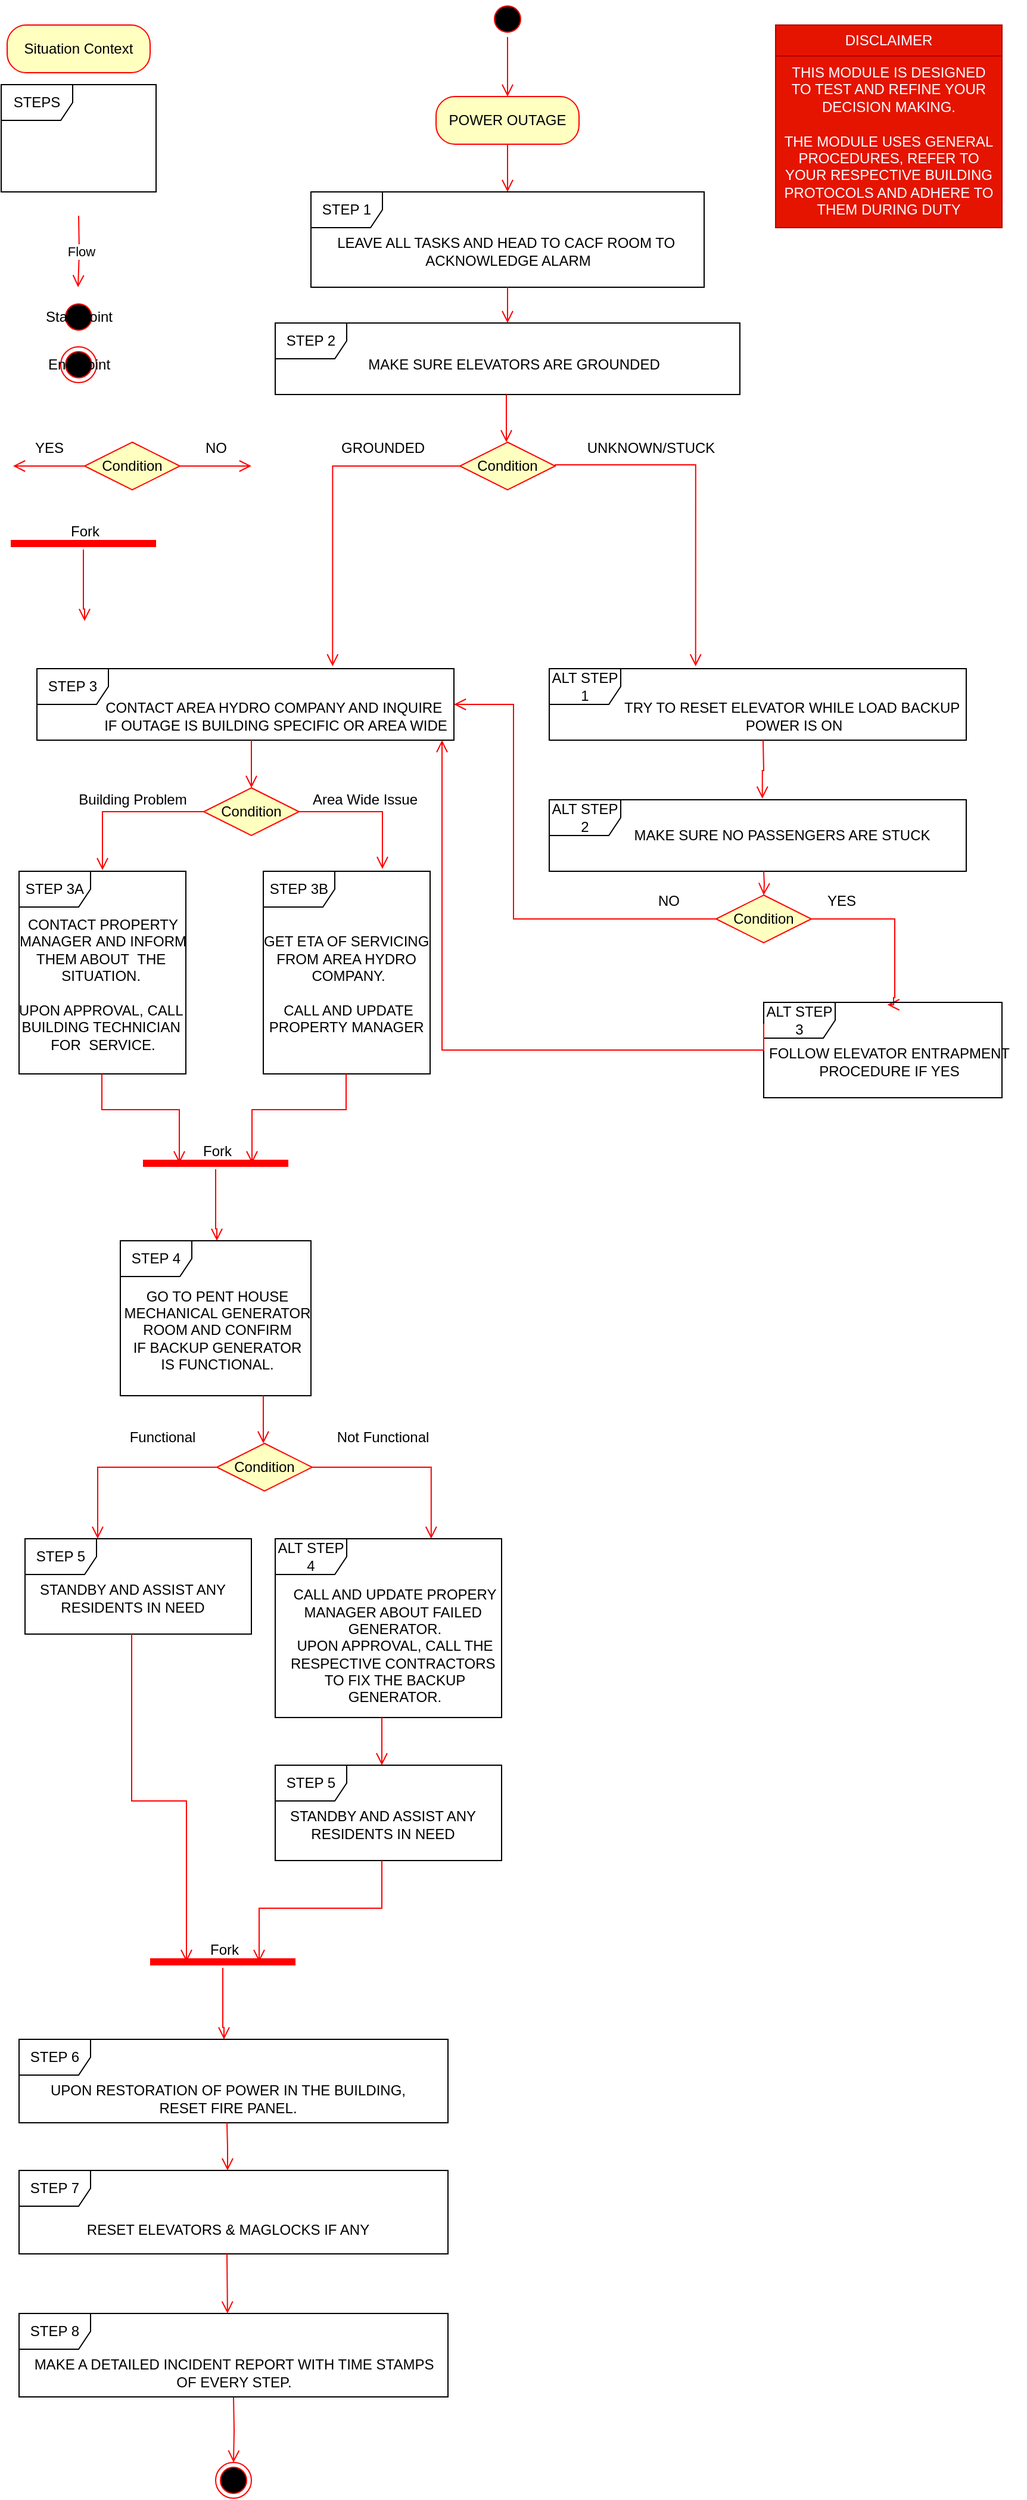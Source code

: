<mxfile version="21.6.6" type="github">
  <diagram id="a8VKY27_yZoFmaz0b4fs" name="Page-1">
    <mxGraphModel dx="1434" dy="796" grid="1" gridSize="10" guides="1" tooltips="1" connect="1" arrows="1" fold="1" page="1" pageScale="1" pageWidth="850" pageHeight="1100" math="0" shadow="0">
      <root>
        <mxCell id="0" />
        <mxCell id="1" parent="0" />
        <mxCell id="Zkci0tf9PSk8_MOkVYrh-1" value="" style="ellipse;html=1;shape=startState;fillColor=#000000;strokeColor=#ff0000;" vertex="1" parent="1">
          <mxGeometry x="410" width="30" height="30" as="geometry" />
        </mxCell>
        <mxCell id="Zkci0tf9PSk8_MOkVYrh-2" value="" style="edgeStyle=orthogonalEdgeStyle;html=1;verticalAlign=bottom;endArrow=open;endSize=8;strokeColor=#ff0000;rounded=0;" edge="1" parent="1" source="Zkci0tf9PSk8_MOkVYrh-1">
          <mxGeometry relative="1" as="geometry">
            <mxPoint x="425" y="80" as="targetPoint" />
          </mxGeometry>
        </mxCell>
        <mxCell id="Zkci0tf9PSk8_MOkVYrh-3" value="POWER OUTAGE" style="rounded=1;whiteSpace=wrap;html=1;arcSize=40;fontColor=#000000;fillColor=#ffffc0;strokeColor=#ff0000;" vertex="1" parent="1">
          <mxGeometry x="365" y="80" width="120" height="40" as="geometry" />
        </mxCell>
        <mxCell id="Zkci0tf9PSk8_MOkVYrh-4" value="" style="edgeStyle=orthogonalEdgeStyle;html=1;verticalAlign=bottom;endArrow=open;endSize=8;strokeColor=#ff0000;rounded=0;" edge="1" parent="1" source="Zkci0tf9PSk8_MOkVYrh-3">
          <mxGeometry relative="1" as="geometry">
            <mxPoint x="425" y="160" as="targetPoint" />
          </mxGeometry>
        </mxCell>
        <mxCell id="Zkci0tf9PSk8_MOkVYrh-5" value="Situation Context" style="rounded=1;whiteSpace=wrap;html=1;arcSize=40;fontColor=#000000;fillColor=#ffffc0;strokeColor=#ff0000;" vertex="1" parent="1">
          <mxGeometry x="5" y="20" width="120" height="40" as="geometry" />
        </mxCell>
        <mxCell id="Zkci0tf9PSk8_MOkVYrh-6" value="" style="edgeStyle=orthogonalEdgeStyle;html=1;verticalAlign=bottom;endArrow=open;endSize=8;strokeColor=#ff0000;rounded=0;" edge="1" parent="1">
          <mxGeometry relative="1" as="geometry">
            <mxPoint x="64.5" y="240" as="targetPoint" />
            <mxPoint x="65" y="180" as="sourcePoint" />
          </mxGeometry>
        </mxCell>
        <mxCell id="Zkci0tf9PSk8_MOkVYrh-7" value="Flow" style="edgeLabel;html=1;align=center;verticalAlign=middle;resizable=0;points=[];" vertex="1" connectable="0" parent="Zkci0tf9PSk8_MOkVYrh-6">
          <mxGeometry x="-0.333" y="3" relative="1" as="geometry">
            <mxPoint x="-2" y="10" as="offset" />
          </mxGeometry>
        </mxCell>
        <mxCell id="Zkci0tf9PSk8_MOkVYrh-8" value="Start Point" style="ellipse;html=1;shape=startState;fillColor=#000000;strokeColor=#ff0000;" vertex="1" parent="1">
          <mxGeometry x="50" y="250" width="30" height="30" as="geometry" />
        </mxCell>
        <mxCell id="Zkci0tf9PSk8_MOkVYrh-9" value="End Point" style="ellipse;html=1;shape=endState;fillColor=#000000;strokeColor=#ff0000;" vertex="1" parent="1">
          <mxGeometry x="50" y="290" width="30" height="30" as="geometry" />
        </mxCell>
        <mxCell id="Zkci0tf9PSk8_MOkVYrh-10" value="STEPS" style="shape=umlFrame;whiteSpace=wrap;html=1;pointerEvents=0;" vertex="1" parent="1">
          <mxGeometry y="70" width="130" height="90" as="geometry" />
        </mxCell>
        <mxCell id="Zkci0tf9PSk8_MOkVYrh-11" value="STEP 1" style="shape=umlFrame;whiteSpace=wrap;html=1;pointerEvents=0;" vertex="1" parent="1">
          <mxGeometry x="260" y="160" width="330" height="80" as="geometry" />
        </mxCell>
        <mxCell id="Zkci0tf9PSk8_MOkVYrh-12" value="LEAVE ALL TASKS AND HEAD TO CACF ROOM TO&amp;nbsp;&lt;br&gt;ACKNOWLEDGE ALARM" style="text;html=1;align=center;verticalAlign=middle;resizable=0;points=[];autosize=1;strokeColor=none;fillColor=none;" vertex="1" parent="1">
          <mxGeometry x="270" y="190" width="310" height="40" as="geometry" />
        </mxCell>
        <mxCell id="Zkci0tf9PSk8_MOkVYrh-13" value="STEP 2" style="shape=umlFrame;whiteSpace=wrap;html=1;pointerEvents=0;" vertex="1" parent="1">
          <mxGeometry x="230" y="270" width="390" height="60" as="geometry" />
        </mxCell>
        <mxCell id="Zkci0tf9PSk8_MOkVYrh-15" value="" style="edgeStyle=orthogonalEdgeStyle;html=1;verticalAlign=bottom;endArrow=open;endSize=8;strokeColor=#ff0000;rounded=0;" edge="1" parent="1">
          <mxGeometry relative="1" as="geometry">
            <mxPoint x="425" y="270" as="targetPoint" />
            <mxPoint x="425" y="240" as="sourcePoint" />
          </mxGeometry>
        </mxCell>
        <mxCell id="Zkci0tf9PSk8_MOkVYrh-18" value="" style="edgeStyle=orthogonalEdgeStyle;html=1;verticalAlign=bottom;endArrow=open;endSize=8;strokeColor=#ff0000;rounded=0;" edge="1" parent="1">
          <mxGeometry relative="1" as="geometry">
            <mxPoint x="424" y="370" as="targetPoint" />
            <mxPoint x="424" y="330" as="sourcePoint" />
          </mxGeometry>
        </mxCell>
        <mxCell id="Zkci0tf9PSk8_MOkVYrh-22" value="Condition" style="rhombus;whiteSpace=wrap;html=1;fontColor=#000000;fillColor=#ffffc0;strokeColor=#ff0000;" vertex="1" parent="1">
          <mxGeometry x="600" y="750" width="80" height="40" as="geometry" />
        </mxCell>
        <mxCell id="Zkci0tf9PSk8_MOkVYrh-23" value="" style="edgeStyle=orthogonalEdgeStyle;html=1;align=left;verticalAlign=bottom;endArrow=open;endSize=8;strokeColor=#ff0000;rounded=0;entryX=0.519;entryY=0.025;entryDx=0;entryDy=0;entryPerimeter=0;" edge="1" parent="1" source="Zkci0tf9PSk8_MOkVYrh-22" target="Zkci0tf9PSk8_MOkVYrh-59">
          <mxGeometry x="-0.048" y="20" relative="1" as="geometry">
            <mxPoint x="780" y="770" as="targetPoint" />
            <Array as="points">
              <mxPoint x="750" y="770" />
              <mxPoint x="750" y="836" />
              <mxPoint x="749" y="836" />
            </Array>
            <mxPoint as="offset" />
          </mxGeometry>
        </mxCell>
        <mxCell id="Zkci0tf9PSk8_MOkVYrh-24" value="" style="edgeStyle=orthogonalEdgeStyle;html=1;align=left;verticalAlign=top;endArrow=open;endSize=8;strokeColor=#ff0000;rounded=0;exitX=0;exitY=0.5;exitDx=0;exitDy=0;" edge="1" parent="1" source="Zkci0tf9PSk8_MOkVYrh-22" target="Zkci0tf9PSk8_MOkVYrh-51">
          <mxGeometry x="0.2" y="60" relative="1" as="geometry">
            <mxPoint x="530" y="840" as="targetPoint" />
            <mxPoint x="641" y="790" as="sourcePoint" />
            <Array as="points">
              <mxPoint x="430" y="770" />
              <mxPoint x="430" y="590" />
            </Array>
            <mxPoint as="offset" />
          </mxGeometry>
        </mxCell>
        <mxCell id="Zkci0tf9PSk8_MOkVYrh-25" value="YES" style="text;html=1;align=center;verticalAlign=middle;resizable=0;points=[];autosize=1;strokeColor=none;fillColor=none;" vertex="1" parent="1">
          <mxGeometry x="680" y="740" width="50" height="30" as="geometry" />
        </mxCell>
        <mxCell id="Zkci0tf9PSk8_MOkVYrh-26" value="DISCLAIMER" style="swimlane;fontStyle=0;childLayout=stackLayout;horizontal=1;startSize=26;fillColor=#e51400;horizontalStack=0;resizeParent=1;resizeParentMax=0;resizeLast=0;collapsible=1;marginBottom=0;whiteSpace=wrap;html=1;fontColor=#ffffff;strokeColor=#B20000;" vertex="1" parent="1">
          <mxGeometry x="650" y="20" width="190" height="170" as="geometry" />
        </mxCell>
        <mxCell id="Zkci0tf9PSk8_MOkVYrh-27" value="THIS MODULE IS DESIGNED TO TEST AND REFINE YOUR DECISION MAKING. &lt;br&gt;&lt;br&gt;THE MODULE USES GENERAL PROCEDURES, REFER TO YOUR RESPECTIVE BUILDING PROTOCOLS AND ADHERE TO THEM DURING DUTY" style="text;strokeColor=#B20000;fillColor=#e51400;align=center;verticalAlign=top;spacingLeft=4;spacingRight=4;overflow=hidden;rotatable=0;points=[[0,0.5],[1,0.5]];portConstraint=eastwest;whiteSpace=wrap;html=1;fontColor=#ffffff;" vertex="1" parent="Zkci0tf9PSk8_MOkVYrh-26">
          <mxGeometry y="26" width="190" height="144" as="geometry" />
        </mxCell>
        <mxCell id="Zkci0tf9PSk8_MOkVYrh-29" value="" style="shape=line;html=1;strokeWidth=6;strokeColor=#ff0000;" vertex="1" parent="1">
          <mxGeometry x="8" y="450" width="122" height="10" as="geometry" />
        </mxCell>
        <mxCell id="Zkci0tf9PSk8_MOkVYrh-30" value="" style="edgeStyle=orthogonalEdgeStyle;html=1;verticalAlign=bottom;endArrow=open;endSize=8;strokeColor=#ff0000;rounded=0;" edge="1" parent="1" source="Zkci0tf9PSk8_MOkVYrh-29">
          <mxGeometry relative="1" as="geometry">
            <mxPoint x="70" y="520" as="targetPoint" />
            <Array as="points">
              <mxPoint x="69" y="510" />
              <mxPoint x="70" y="510" />
            </Array>
          </mxGeometry>
        </mxCell>
        <mxCell id="Zkci0tf9PSk8_MOkVYrh-31" value="Fork" style="text;html=1;align=center;verticalAlign=middle;resizable=0;points=[];autosize=1;strokeColor=none;fillColor=none;" vertex="1" parent="1">
          <mxGeometry x="45" y="430" width="50" height="30" as="geometry" />
        </mxCell>
        <mxCell id="Zkci0tf9PSk8_MOkVYrh-38" value="" style="edgeStyle=orthogonalEdgeStyle;html=1;verticalAlign=bottom;endArrow=open;endSize=8;strokeColor=#ff0000;rounded=0;" edge="1" parent="1" target="Zkci0tf9PSk8_MOkVYrh-39">
          <mxGeometry relative="1" as="geometry">
            <mxPoint x="195" y="2080" as="targetPoint" />
            <mxPoint x="195.0" y="2010" as="sourcePoint" />
          </mxGeometry>
        </mxCell>
        <mxCell id="Zkci0tf9PSk8_MOkVYrh-39" value="" style="ellipse;html=1;shape=endState;fillColor=#000000;strokeColor=#ff0000;" vertex="1" parent="1">
          <mxGeometry x="180" y="2065" width="30" height="30" as="geometry" />
        </mxCell>
        <mxCell id="Zkci0tf9PSk8_MOkVYrh-40" value="MAKE A DETAILED INCIDENT REPORT WITH TIME STAMPS &lt;br&gt;OF EVERY STEP." style="text;html=1;align=center;verticalAlign=middle;resizable=0;points=[];autosize=1;strokeColor=none;fillColor=none;" vertex="1" parent="1">
          <mxGeometry x="15" y="1970" width="360" height="40" as="geometry" />
        </mxCell>
        <mxCell id="Zkci0tf9PSk8_MOkVYrh-41" value="STEP 8" style="shape=umlFrame;whiteSpace=wrap;html=1;pointerEvents=0;" vertex="1" parent="1">
          <mxGeometry x="15" y="1940" width="360" height="70" as="geometry" />
        </mxCell>
        <mxCell id="Zkci0tf9PSk8_MOkVYrh-42" value="MAKE SURE ELEVATORS ARE GROUNDED" style="text;html=1;align=center;verticalAlign=middle;resizable=0;points=[];autosize=1;strokeColor=none;fillColor=none;" vertex="1" parent="1">
          <mxGeometry x="295" y="290" width="270" height="30" as="geometry" />
        </mxCell>
        <mxCell id="Zkci0tf9PSk8_MOkVYrh-43" value="Condition" style="rhombus;whiteSpace=wrap;html=1;fontColor=#000000;fillColor=#ffffc0;strokeColor=#ff0000;" vertex="1" parent="1">
          <mxGeometry x="385" y="370" width="80" height="40" as="geometry" />
        </mxCell>
        <mxCell id="Zkci0tf9PSk8_MOkVYrh-44" value="" style="edgeStyle=orthogonalEdgeStyle;html=1;align=left;verticalAlign=bottom;endArrow=open;endSize=8;strokeColor=#ff0000;rounded=0;entryX=0.351;entryY=-0.033;entryDx=0;entryDy=0;entryPerimeter=0;exitX=1;exitY=0.5;exitDx=0;exitDy=0;" edge="1" parent="1" source="Zkci0tf9PSk8_MOkVYrh-43" target="Zkci0tf9PSk8_MOkVYrh-53">
          <mxGeometry x="-0.568" relative="1" as="geometry">
            <mxPoint x="650" y="560" as="targetPoint" />
            <mxPoint x="474.75" y="388.98" as="sourcePoint" />
            <Array as="points">
              <mxPoint x="465" y="389" />
              <mxPoint x="583" y="389" />
            </Array>
            <mxPoint as="offset" />
          </mxGeometry>
        </mxCell>
        <mxCell id="Zkci0tf9PSk8_MOkVYrh-45" value="" style="edgeStyle=orthogonalEdgeStyle;html=1;align=left;verticalAlign=top;endArrow=open;endSize=8;strokeColor=#ff0000;rounded=0;entryX=0.709;entryY=-0.033;entryDx=0;entryDy=0;entryPerimeter=0;" edge="1" parent="1" target="Zkci0tf9PSk8_MOkVYrh-51">
          <mxGeometry x="0.2" y="60" relative="1" as="geometry">
            <mxPoint x="230" y="510" as="targetPoint" />
            <mxPoint x="385" y="390" as="sourcePoint" />
            <Array as="points">
              <mxPoint x="278" y="390" />
            </Array>
            <mxPoint as="offset" />
          </mxGeometry>
        </mxCell>
        <mxCell id="Zkci0tf9PSk8_MOkVYrh-46" value="GROUNDED" style="text;html=1;align=center;verticalAlign=middle;resizable=0;points=[];autosize=1;strokeColor=none;fillColor=none;" vertex="1" parent="1">
          <mxGeometry x="275" y="360" width="90" height="30" as="geometry" />
        </mxCell>
        <mxCell id="Zkci0tf9PSk8_MOkVYrh-51" value="STEP 3" style="shape=umlFrame;whiteSpace=wrap;html=1;pointerEvents=0;" vertex="1" parent="1">
          <mxGeometry x="30" y="560" width="350" height="60" as="geometry" />
        </mxCell>
        <mxCell id="Zkci0tf9PSk8_MOkVYrh-52" value="CONTACT AREA HYDRO COMPANY AND INQUIRE&amp;nbsp;&lt;br&gt;IF OUTAGE IS BUILDING SPECIFIC OR AREA WIDE" style="text;html=1;align=center;verticalAlign=middle;resizable=0;points=[];autosize=1;strokeColor=none;fillColor=none;" vertex="1" parent="1">
          <mxGeometry x="75" y="580" width="310" height="40" as="geometry" />
        </mxCell>
        <mxCell id="Zkci0tf9PSk8_MOkVYrh-53" value="ALT STEP 1" style="shape=umlFrame;whiteSpace=wrap;html=1;pointerEvents=0;" vertex="1" parent="1">
          <mxGeometry x="460" y="560" width="350" height="60" as="geometry" />
        </mxCell>
        <mxCell id="Zkci0tf9PSk8_MOkVYrh-54" value="TRY TO RESET ELEVATOR WHILE LOAD BACKUP&amp;nbsp;&lt;br&gt;POWER IS ON" style="text;html=1;align=center;verticalAlign=middle;resizable=0;points=[];autosize=1;strokeColor=none;fillColor=none;" vertex="1" parent="1">
          <mxGeometry x="510" y="580" width="310" height="40" as="geometry" />
        </mxCell>
        <mxCell id="Zkci0tf9PSk8_MOkVYrh-55" value="UNKNOWN/STUCK" style="text;html=1;align=center;verticalAlign=middle;resizable=0;points=[];autosize=1;strokeColor=none;fillColor=none;" vertex="1" parent="1">
          <mxGeometry x="480" y="360" width="130" height="30" as="geometry" />
        </mxCell>
        <mxCell id="Zkci0tf9PSk8_MOkVYrh-56" value="ALT STEP 2" style="shape=umlFrame;whiteSpace=wrap;html=1;pointerEvents=0;" vertex="1" parent="1">
          <mxGeometry x="460" y="670" width="350" height="60" as="geometry" />
        </mxCell>
        <mxCell id="Zkci0tf9PSk8_MOkVYrh-57" value="MAKE SURE NO PASSENGERS ARE STUCK" style="text;html=1;align=center;verticalAlign=middle;resizable=0;points=[];autosize=1;strokeColor=none;fillColor=none;" vertex="1" parent="1">
          <mxGeometry x="520" y="685" width="270" height="30" as="geometry" />
        </mxCell>
        <mxCell id="Zkci0tf9PSk8_MOkVYrh-59" value="ALT STEP 3" style="shape=umlFrame;whiteSpace=wrap;html=1;pointerEvents=0;" vertex="1" parent="1">
          <mxGeometry x="640" y="840" width="200" height="80" as="geometry" />
        </mxCell>
        <mxCell id="Zkci0tf9PSk8_MOkVYrh-60" value="&lt;font style=&quot;font-size: 12px;&quot;&gt;FOLLOW ELEVATOR ENTRAPMENT &lt;br&gt;PROCEDURE IF YES&lt;/font&gt;" style="text;html=1;align=center;verticalAlign=middle;resizable=0;points=[];autosize=1;strokeColor=none;fillColor=none;" vertex="1" parent="1">
          <mxGeometry x="630" y="870" width="230" height="40" as="geometry" />
        </mxCell>
        <mxCell id="Zkci0tf9PSk8_MOkVYrh-64" value="NO" style="text;html=1;align=center;verticalAlign=middle;resizable=0;points=[];autosize=1;strokeColor=none;fillColor=none;" vertex="1" parent="1">
          <mxGeometry x="540" y="740" width="40" height="30" as="geometry" />
        </mxCell>
        <mxCell id="Zkci0tf9PSk8_MOkVYrh-66" value="" style="edgeStyle=orthogonalEdgeStyle;html=1;align=left;verticalAlign=top;endArrow=open;endSize=8;strokeColor=#ff0000;rounded=0;exitX=0;exitY=0.225;exitDx=0;exitDy=0;exitPerimeter=0;" edge="1" parent="1" source="Zkci0tf9PSk8_MOkVYrh-59" target="Zkci0tf9PSk8_MOkVYrh-51">
          <mxGeometry x="0.2" y="60" relative="1" as="geometry">
            <mxPoint x="350" y="650" as="targetPoint" />
            <mxPoint x="590" y="880" as="sourcePoint" />
            <Array as="points">
              <mxPoint x="640" y="880" />
              <mxPoint x="370" y="880" />
            </Array>
            <mxPoint as="offset" />
          </mxGeometry>
        </mxCell>
        <mxCell id="Zkci0tf9PSk8_MOkVYrh-67" value="" style="edgeStyle=orthogonalEdgeStyle;html=1;verticalAlign=bottom;endArrow=open;endSize=8;strokeColor=#ff0000;rounded=0;entryX=0.511;entryY=-0.017;entryDx=0;entryDy=0;entryPerimeter=0;" edge="1" parent="1" target="Zkci0tf9PSk8_MOkVYrh-56">
          <mxGeometry relative="1" as="geometry">
            <mxPoint x="639.5" y="650" as="targetPoint" />
            <mxPoint x="639.5" y="620" as="sourcePoint" />
          </mxGeometry>
        </mxCell>
        <mxCell id="Zkci0tf9PSk8_MOkVYrh-72" value="" style="edgeStyle=orthogonalEdgeStyle;html=1;verticalAlign=bottom;endArrow=open;endSize=8;strokeColor=#ff0000;rounded=0;" edge="1" parent="1">
          <mxGeometry relative="1" as="geometry">
            <mxPoint x="640" y="750" as="targetPoint" />
            <mxPoint x="640" y="730" as="sourcePoint" />
          </mxGeometry>
        </mxCell>
        <mxCell id="Zkci0tf9PSk8_MOkVYrh-73" value="" style="edgeStyle=orthogonalEdgeStyle;html=1;verticalAlign=bottom;endArrow=open;endSize=8;strokeColor=#ff0000;rounded=0;" edge="1" parent="1">
          <mxGeometry relative="1" as="geometry">
            <mxPoint x="210" y="660" as="targetPoint" />
            <mxPoint x="210" y="620" as="sourcePoint" />
          </mxGeometry>
        </mxCell>
        <mxCell id="Zkci0tf9PSk8_MOkVYrh-74" value="Condition" style="rhombus;whiteSpace=wrap;html=1;fontColor=#000000;fillColor=#ffffc0;strokeColor=#ff0000;" vertex="1" parent="1">
          <mxGeometry x="70" y="370" width="80" height="40" as="geometry" />
        </mxCell>
        <mxCell id="Zkci0tf9PSk8_MOkVYrh-75" value="" style="edgeStyle=orthogonalEdgeStyle;html=1;align=left;verticalAlign=bottom;endArrow=open;endSize=8;strokeColor=#ff0000;rounded=0;" edge="1" parent="1" source="Zkci0tf9PSk8_MOkVYrh-74">
          <mxGeometry x="-0.255" y="10" relative="1" as="geometry">
            <mxPoint x="210" y="390" as="targetPoint" />
            <mxPoint as="offset" />
          </mxGeometry>
        </mxCell>
        <mxCell id="Zkci0tf9PSk8_MOkVYrh-76" value="" style="edgeStyle=orthogonalEdgeStyle;html=1;align=left;verticalAlign=top;endArrow=open;endSize=8;strokeColor=#ff0000;rounded=0;" edge="1" parent="1">
          <mxGeometry x="0.2" y="60" relative="1" as="geometry">
            <mxPoint x="10" y="390" as="targetPoint" />
            <mxPoint x="70" y="390" as="sourcePoint" />
            <Array as="points">
              <mxPoint x="70" y="390" />
              <mxPoint x="70" y="390" />
            </Array>
            <mxPoint as="offset" />
          </mxGeometry>
        </mxCell>
        <mxCell id="Zkci0tf9PSk8_MOkVYrh-77" value="YES" style="text;html=1;align=center;verticalAlign=middle;resizable=0;points=[];autosize=1;strokeColor=none;fillColor=none;" vertex="1" parent="1">
          <mxGeometry x="15" y="360" width="50" height="30" as="geometry" />
        </mxCell>
        <mxCell id="Zkci0tf9PSk8_MOkVYrh-78" value="NO" style="text;html=1;align=center;verticalAlign=middle;resizable=0;points=[];autosize=1;strokeColor=none;fillColor=none;" vertex="1" parent="1">
          <mxGeometry x="160" y="360" width="40" height="30" as="geometry" />
        </mxCell>
        <mxCell id="Zkci0tf9PSk8_MOkVYrh-79" value="Condition" style="rhombus;whiteSpace=wrap;html=1;fontColor=#000000;fillColor=#ffffc0;strokeColor=#ff0000;" vertex="1" parent="1">
          <mxGeometry x="170" y="660" width="80" height="40" as="geometry" />
        </mxCell>
        <mxCell id="Zkci0tf9PSk8_MOkVYrh-80" value="" style="edgeStyle=orthogonalEdgeStyle;html=1;align=left;verticalAlign=bottom;endArrow=open;endSize=8;strokeColor=#ff0000;rounded=0;entryX=0.714;entryY=-0.012;entryDx=0;entryDy=0;entryPerimeter=0;" edge="1" parent="1" source="Zkci0tf9PSk8_MOkVYrh-79" target="Zkci0tf9PSk8_MOkVYrh-88">
          <mxGeometry x="-0.255" y="10" relative="1" as="geometry">
            <mxPoint x="320" y="680" as="targetPoint" />
            <mxPoint as="offset" />
            <Array as="points">
              <mxPoint x="320" y="680" />
            </Array>
          </mxGeometry>
        </mxCell>
        <mxCell id="Zkci0tf9PSk8_MOkVYrh-81" value="" style="edgeStyle=orthogonalEdgeStyle;html=1;align=left;verticalAlign=top;endArrow=open;endSize=8;strokeColor=#ff0000;rounded=0;entryX=0.5;entryY=-0.006;entryDx=0;entryDy=0;entryPerimeter=0;" edge="1" parent="1" target="Zkci0tf9PSk8_MOkVYrh-84">
          <mxGeometry x="0.2" y="60" relative="1" as="geometry">
            <mxPoint x="80" y="680" as="targetPoint" />
            <mxPoint x="170" y="680" as="sourcePoint" />
            <Array as="points">
              <mxPoint x="85" y="680" />
            </Array>
            <mxPoint as="offset" />
          </mxGeometry>
        </mxCell>
        <mxCell id="Zkci0tf9PSk8_MOkVYrh-82" value="Building Problem" style="text;html=1;align=center;verticalAlign=middle;resizable=0;points=[];autosize=1;strokeColor=none;fillColor=none;" vertex="1" parent="1">
          <mxGeometry x="55" y="655" width="110" height="30" as="geometry" />
        </mxCell>
        <mxCell id="Zkci0tf9PSk8_MOkVYrh-83" value="Area Wide Issue" style="text;html=1;align=center;verticalAlign=middle;resizable=0;points=[];autosize=1;strokeColor=none;fillColor=none;" vertex="1" parent="1">
          <mxGeometry x="250" y="655" width="110" height="30" as="geometry" />
        </mxCell>
        <mxCell id="Zkci0tf9PSk8_MOkVYrh-84" value="STEP 3A" style="shape=umlFrame;whiteSpace=wrap;html=1;pointerEvents=0;" vertex="1" parent="1">
          <mxGeometry x="15" y="730" width="140" height="170" as="geometry" />
        </mxCell>
        <mxCell id="Zkci0tf9PSk8_MOkVYrh-88" value="STEP 3B" style="shape=umlFrame;whiteSpace=wrap;html=1;pointerEvents=0;" vertex="1" parent="1">
          <mxGeometry x="220" y="730" width="140" height="170" as="geometry" />
        </mxCell>
        <mxCell id="Zkci0tf9PSk8_MOkVYrh-89" value="&lt;div&gt;CONTACT PROPERTY&lt;/div&gt;&lt;div&gt;&amp;nbsp;MANAGER&amp;nbsp;&lt;span style=&quot;background-color: initial;&quot;&gt;AND INFORM&amp;nbsp;&lt;/span&gt;&lt;/div&gt;&lt;div&gt;THEM ABOUT&amp;nbsp;&amp;nbsp;&lt;span style=&quot;background-color: initial;&quot;&gt;THE&amp;nbsp;&lt;/span&gt;&lt;/div&gt;&lt;div&gt;&lt;span style=&quot;background-color: initial;&quot;&gt;SITUATION.&amp;nbsp;&lt;/span&gt;&lt;/div&gt;&lt;div&gt;&lt;br&gt;&lt;/div&gt;&lt;div&gt;UPON APPROVAL, CALL&amp;nbsp;&lt;/div&gt;&lt;div&gt;BUILDING TECHNICIAN&amp;nbsp;&lt;/div&gt;&lt;div&gt;FOR&amp;nbsp;&amp;nbsp;&lt;span style=&quot;background-color: initial;&quot;&gt;SERVICE.&lt;/span&gt;&lt;/div&gt;" style="text;html=1;align=center;verticalAlign=middle;resizable=0;points=[];autosize=1;strokeColor=none;fillColor=none;" vertex="1" parent="1">
          <mxGeometry y="760" width="170" height="130" as="geometry" />
        </mxCell>
        <mxCell id="Zkci0tf9PSk8_MOkVYrh-90" value="&lt;div&gt;GET ETA OF SERVICING&amp;nbsp;&lt;/div&gt;&lt;div&gt;FROM&amp;nbsp;&lt;span style=&quot;background-color: initial;&quot;&gt;AREA HYDRO&amp;nbsp;&lt;/span&gt;&lt;/div&gt;&lt;div&gt;&lt;span style=&quot;background-color: initial;&quot;&gt;COMPANY.&lt;/span&gt;&lt;/div&gt;&lt;div&gt;&lt;br&gt;&lt;/div&gt;&lt;div&gt;CALL AND UPDATE&lt;/div&gt;&lt;div&gt;&amp;nbsp;PROPERTY&amp;nbsp;&lt;span style=&quot;background-color: initial;&quot;&gt;MANAGER&amp;nbsp;&amp;nbsp;&lt;/span&gt;&lt;/div&gt;" style="text;html=1;align=center;verticalAlign=middle;resizable=0;points=[];autosize=1;strokeColor=none;fillColor=none;" vertex="1" parent="1">
          <mxGeometry x="206" y="775" width="170" height="100" as="geometry" />
        </mxCell>
        <mxCell id="Zkci0tf9PSk8_MOkVYrh-94" value="" style="shape=line;html=1;strokeWidth=6;strokeColor=#ff0000;" vertex="1" parent="1">
          <mxGeometry x="119" y="970" width="122" height="10" as="geometry" />
        </mxCell>
        <mxCell id="Zkci0tf9PSk8_MOkVYrh-95" value="" style="edgeStyle=orthogonalEdgeStyle;html=1;verticalAlign=bottom;endArrow=open;endSize=8;strokeColor=#ff0000;rounded=0;" edge="1" parent="1" source="Zkci0tf9PSk8_MOkVYrh-94">
          <mxGeometry relative="1" as="geometry">
            <mxPoint x="181" y="1040" as="targetPoint" />
            <Array as="points">
              <mxPoint x="180" y="1030" />
              <mxPoint x="181" y="1030" />
            </Array>
          </mxGeometry>
        </mxCell>
        <mxCell id="Zkci0tf9PSk8_MOkVYrh-96" value="Fork" style="text;html=1;align=center;verticalAlign=middle;resizable=0;points=[];autosize=1;strokeColor=none;fillColor=none;" vertex="1" parent="1">
          <mxGeometry x="156" y="950" width="50" height="30" as="geometry" />
        </mxCell>
        <mxCell id="Zkci0tf9PSk8_MOkVYrh-97" value="" style="edgeStyle=orthogonalEdgeStyle;html=1;verticalAlign=bottom;endArrow=open;endSize=8;strokeColor=#ff0000;rounded=0;entryX=0.25;entryY=0.5;entryDx=0;entryDy=0;entryPerimeter=0;" edge="1" parent="1" target="Zkci0tf9PSk8_MOkVYrh-94">
          <mxGeometry relative="1" as="geometry">
            <mxPoint x="84.5" y="930" as="targetPoint" />
            <mxPoint x="84.5" y="900" as="sourcePoint" />
            <Array as="points">
              <mxPoint x="85" y="930" />
              <mxPoint x="150" y="930" />
            </Array>
          </mxGeometry>
        </mxCell>
        <mxCell id="Zkci0tf9PSk8_MOkVYrh-98" value="" style="edgeStyle=orthogonalEdgeStyle;html=1;verticalAlign=bottom;endArrow=open;endSize=8;strokeColor=#ff0000;rounded=0;entryX=0.75;entryY=0.5;entryDx=0;entryDy=0;entryPerimeter=0;" edge="1" parent="1" target="Zkci0tf9PSk8_MOkVYrh-94">
          <mxGeometry relative="1" as="geometry">
            <mxPoint x="289.5" y="930" as="targetPoint" />
            <mxPoint x="289.5" y="900" as="sourcePoint" />
            <Array as="points">
              <mxPoint x="290" y="930" />
              <mxPoint x="211" y="930" />
            </Array>
          </mxGeometry>
        </mxCell>
        <mxCell id="Zkci0tf9PSk8_MOkVYrh-99" value="STEP 4" style="shape=umlFrame;whiteSpace=wrap;html=1;pointerEvents=0;" vertex="1" parent="1">
          <mxGeometry x="100" y="1040" width="160" height="130" as="geometry" />
        </mxCell>
        <mxCell id="Zkci0tf9PSk8_MOkVYrh-100" value="&lt;div&gt;GO TO PENT HOUSE&lt;/div&gt;&lt;div&gt;MECHANICAL GENERATOR&lt;/div&gt;&lt;div&gt;ROOM AND CONFIRM&lt;/div&gt;&lt;div&gt;IF BACKUP GENERATOR&lt;/div&gt;&lt;div&gt;IS FUNCTIONAL.&lt;/div&gt;" style="text;html=1;align=center;verticalAlign=middle;resizable=0;points=[];autosize=1;strokeColor=none;fillColor=none;" vertex="1" parent="1">
          <mxGeometry x="91" y="1070" width="180" height="90" as="geometry" />
        </mxCell>
        <mxCell id="Zkci0tf9PSk8_MOkVYrh-106" value="Condition" style="rhombus;whiteSpace=wrap;html=1;fontColor=#000000;fillColor=#ffffc0;strokeColor=#ff0000;" vertex="1" parent="1">
          <mxGeometry x="181" y="1210" width="80" height="40" as="geometry" />
        </mxCell>
        <mxCell id="Zkci0tf9PSk8_MOkVYrh-107" value="" style="edgeStyle=orthogonalEdgeStyle;html=1;align=left;verticalAlign=bottom;endArrow=open;endSize=8;strokeColor=#ff0000;rounded=0;entryX=0.689;entryY=0;entryDx=0;entryDy=0;entryPerimeter=0;" edge="1" parent="1" source="Zkci0tf9PSk8_MOkVYrh-106" target="Zkci0tf9PSk8_MOkVYrh-113">
          <mxGeometry x="-0.255" y="10" relative="1" as="geometry">
            <mxPoint x="360" y="1230" as="targetPoint" />
            <mxPoint as="offset" />
            <Array as="points">
              <mxPoint x="361" y="1230" />
            </Array>
          </mxGeometry>
        </mxCell>
        <mxCell id="Zkci0tf9PSk8_MOkVYrh-108" value="" style="edgeStyle=orthogonalEdgeStyle;html=1;align=left;verticalAlign=top;endArrow=open;endSize=8;strokeColor=#ff0000;rounded=0;entryX=0.321;entryY=0;entryDx=0;entryDy=0;entryPerimeter=0;" edge="1" parent="1" target="Zkci0tf9PSk8_MOkVYrh-115">
          <mxGeometry x="0.2" y="60" relative="1" as="geometry">
            <mxPoint x="90" y="1230" as="targetPoint" />
            <mxPoint x="181" y="1230" as="sourcePoint" />
            <Array as="points">
              <mxPoint x="81" y="1230" />
            </Array>
            <mxPoint as="offset" />
          </mxGeometry>
        </mxCell>
        <mxCell id="Zkci0tf9PSk8_MOkVYrh-109" value="Functional" style="text;html=1;align=center;verticalAlign=middle;resizable=0;points=[];autosize=1;strokeColor=none;fillColor=none;" vertex="1" parent="1">
          <mxGeometry x="95" y="1190" width="80" height="30" as="geometry" />
        </mxCell>
        <mxCell id="Zkci0tf9PSk8_MOkVYrh-110" value="Not Functional" style="text;html=1;align=center;verticalAlign=middle;resizable=0;points=[];autosize=1;strokeColor=none;fillColor=none;" vertex="1" parent="1">
          <mxGeometry x="270" y="1190" width="100" height="30" as="geometry" />
        </mxCell>
        <mxCell id="Zkci0tf9PSk8_MOkVYrh-111" value="" style="edgeStyle=orthogonalEdgeStyle;html=1;verticalAlign=bottom;endArrow=open;endSize=8;strokeColor=#ff0000;rounded=0;" edge="1" parent="1">
          <mxGeometry relative="1" as="geometry">
            <mxPoint x="220" y="1210" as="targetPoint" />
            <mxPoint x="220" y="1170" as="sourcePoint" />
          </mxGeometry>
        </mxCell>
        <mxCell id="Zkci0tf9PSk8_MOkVYrh-113" value="ALT STEP 4" style="shape=umlFrame;whiteSpace=wrap;html=1;pointerEvents=0;" vertex="1" parent="1">
          <mxGeometry x="230" y="1290" width="190" height="150" as="geometry" />
        </mxCell>
        <mxCell id="Zkci0tf9PSk8_MOkVYrh-114" value="&lt;span style=&quot;&quot;&gt;CALL AND UPDATE PROPERY &lt;br&gt;MANAGER ABOUT FAILED&amp;nbsp;&lt;br&gt;GENERATOR.&lt;br&gt;UPON APPROVAL, CALL THE&lt;br&gt;RESPECTIVE CONTRACTORS&amp;nbsp;&lt;br&gt;TO FIX THE BACKUP &lt;br&gt;GENERATOR.&lt;br&gt;&lt;/span&gt;" style="text;html=1;align=center;verticalAlign=middle;resizable=0;points=[];autosize=1;strokeColor=none;fillColor=none;" vertex="1" parent="1">
          <mxGeometry x="230" y="1325" width="200" height="110" as="geometry" />
        </mxCell>
        <mxCell id="Zkci0tf9PSk8_MOkVYrh-115" value="STEP 5" style="shape=umlFrame;whiteSpace=wrap;html=1;pointerEvents=0;" vertex="1" parent="1">
          <mxGeometry x="20" y="1290" width="190" height="80" as="geometry" />
        </mxCell>
        <mxCell id="Zkci0tf9PSk8_MOkVYrh-116" value="&lt;span style=&quot;&quot;&gt;STANDBY AND ASSIST ANY&lt;br&gt;RESIDENTS IN NEED&lt;br&gt;&lt;/span&gt;" style="text;html=1;align=center;verticalAlign=middle;resizable=0;points=[];autosize=1;strokeColor=none;fillColor=none;" vertex="1" parent="1">
          <mxGeometry x="20" y="1320" width="180" height="40" as="geometry" />
        </mxCell>
        <mxCell id="Zkci0tf9PSk8_MOkVYrh-117" value="STEP 5" style="shape=umlFrame;whiteSpace=wrap;html=1;pointerEvents=0;" vertex="1" parent="1">
          <mxGeometry x="230" y="1480" width="190" height="80" as="geometry" />
        </mxCell>
        <mxCell id="Zkci0tf9PSk8_MOkVYrh-118" value="&lt;span style=&quot;&quot;&gt;STANDBY AND ASSIST ANY&lt;br&gt;RESIDENTS IN NEED&lt;br&gt;&lt;/span&gt;" style="text;html=1;align=center;verticalAlign=middle;resizable=0;points=[];autosize=1;strokeColor=none;fillColor=none;" vertex="1" parent="1">
          <mxGeometry x="230" y="1510" width="180" height="40" as="geometry" />
        </mxCell>
        <mxCell id="Zkci0tf9PSk8_MOkVYrh-119" value="" style="edgeStyle=orthogonalEdgeStyle;html=1;verticalAlign=bottom;endArrow=open;endSize=8;strokeColor=#ff0000;rounded=0;" edge="1" parent="1">
          <mxGeometry relative="1" as="geometry">
            <mxPoint x="319.5" y="1480" as="targetPoint" />
            <mxPoint x="319.5" y="1440" as="sourcePoint" />
          </mxGeometry>
        </mxCell>
        <mxCell id="Zkci0tf9PSk8_MOkVYrh-124" value="" style="shape=line;html=1;strokeWidth=6;strokeColor=#ff0000;" vertex="1" parent="1">
          <mxGeometry x="125" y="1640" width="122" height="10" as="geometry" />
        </mxCell>
        <mxCell id="Zkci0tf9PSk8_MOkVYrh-125" value="" style="edgeStyle=orthogonalEdgeStyle;html=1;verticalAlign=bottom;endArrow=open;endSize=8;strokeColor=#ff0000;rounded=0;" edge="1" parent="1" source="Zkci0tf9PSk8_MOkVYrh-124">
          <mxGeometry relative="1" as="geometry">
            <mxPoint x="187" y="1710" as="targetPoint" />
            <Array as="points">
              <mxPoint x="186" y="1700" />
              <mxPoint x="187" y="1700" />
            </Array>
          </mxGeometry>
        </mxCell>
        <mxCell id="Zkci0tf9PSk8_MOkVYrh-126" value="Fork" style="text;html=1;align=center;verticalAlign=middle;resizable=0;points=[];autosize=1;strokeColor=none;fillColor=none;" vertex="1" parent="1">
          <mxGeometry x="162" y="1620" width="50" height="30" as="geometry" />
        </mxCell>
        <mxCell id="Zkci0tf9PSk8_MOkVYrh-127" value="" style="edgeStyle=orthogonalEdgeStyle;html=1;verticalAlign=bottom;endArrow=open;endSize=8;strokeColor=#ff0000;rounded=0;entryX=0.75;entryY=0.5;entryDx=0;entryDy=0;entryPerimeter=0;" edge="1" parent="1" target="Zkci0tf9PSk8_MOkVYrh-124">
          <mxGeometry relative="1" as="geometry">
            <mxPoint x="319.5" y="1600" as="targetPoint" />
            <mxPoint x="319.5" y="1560" as="sourcePoint" />
            <Array as="points">
              <mxPoint x="320" y="1600" />
              <mxPoint x="217" y="1600" />
            </Array>
          </mxGeometry>
        </mxCell>
        <mxCell id="Zkci0tf9PSk8_MOkVYrh-128" value="" style="edgeStyle=orthogonalEdgeStyle;html=1;verticalAlign=bottom;endArrow=open;endSize=8;strokeColor=#ff0000;rounded=0;entryX=0.25;entryY=0.5;entryDx=0;entryDy=0;entryPerimeter=0;" edge="1" parent="1" target="Zkci0tf9PSk8_MOkVYrh-124">
          <mxGeometry relative="1" as="geometry">
            <mxPoint x="109.5" y="1410" as="targetPoint" />
            <mxPoint x="109.5" y="1370" as="sourcePoint" />
            <Array as="points">
              <mxPoint x="110" y="1510" />
              <mxPoint x="156" y="1510" />
            </Array>
          </mxGeometry>
        </mxCell>
        <mxCell id="Zkci0tf9PSk8_MOkVYrh-131" value="STEP 6" style="shape=umlFrame;whiteSpace=wrap;html=1;pointerEvents=0;" vertex="1" parent="1">
          <mxGeometry x="15" y="1710" width="360" height="70" as="geometry" />
        </mxCell>
        <mxCell id="Zkci0tf9PSk8_MOkVYrh-132" value="UPON RESTORATION OF POWER IN THE BUILDING,&lt;br&gt;RESET FIRE PANEL." style="text;html=1;align=center;verticalAlign=middle;resizable=0;points=[];autosize=1;strokeColor=none;fillColor=none;" vertex="1" parent="1">
          <mxGeometry x="30" y="1740" width="320" height="40" as="geometry" />
        </mxCell>
        <mxCell id="Zkci0tf9PSk8_MOkVYrh-133" value="STEP 7" style="shape=umlFrame;whiteSpace=wrap;html=1;pointerEvents=0;" vertex="1" parent="1">
          <mxGeometry x="15" y="1820" width="360" height="70" as="geometry" />
        </mxCell>
        <mxCell id="Zkci0tf9PSk8_MOkVYrh-134" value="RESET ELEVATORS &amp;amp; MAGLOCKS IF ANY" style="text;html=1;align=center;verticalAlign=middle;resizable=0;points=[];autosize=1;strokeColor=none;fillColor=none;" vertex="1" parent="1">
          <mxGeometry x="60" y="1855" width="260" height="30" as="geometry" />
        </mxCell>
        <mxCell id="Zkci0tf9PSk8_MOkVYrh-138" value="" style="edgeStyle=orthogonalEdgeStyle;html=1;verticalAlign=bottom;endArrow=open;endSize=8;strokeColor=#ff0000;rounded=0;entryX=0.486;entryY=0;entryDx=0;entryDy=0;entryPerimeter=0;" edge="1" parent="1" target="Zkci0tf9PSk8_MOkVYrh-41">
          <mxGeometry relative="1" as="geometry">
            <mxPoint x="189.5" y="1930" as="targetPoint" />
            <mxPoint x="189.5" y="1890" as="sourcePoint" />
          </mxGeometry>
        </mxCell>
        <mxCell id="Zkci0tf9PSk8_MOkVYrh-139" value="" style="edgeStyle=orthogonalEdgeStyle;html=1;verticalAlign=bottom;endArrow=open;endSize=8;strokeColor=#ff0000;rounded=0;" edge="1" parent="1">
          <mxGeometry relative="1" as="geometry">
            <mxPoint x="190" y="1820" as="targetPoint" />
            <mxPoint x="189.5" y="1780" as="sourcePoint" />
          </mxGeometry>
        </mxCell>
      </root>
    </mxGraphModel>
  </diagram>
</mxfile>
